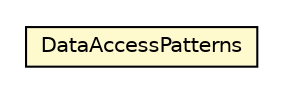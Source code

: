 #!/usr/local/bin/dot
#
# Class diagram 
# Generated by UMLGraph version 5.1 (http://www.umlgraph.org/)
#

digraph G {
	edge [fontname="Helvetica",fontsize=10,labelfontname="Helvetica",labelfontsize=10];
	node [fontname="Helvetica",fontsize=10,shape=plaintext];
	nodesep=0.25;
	ranksep=0.5;
	// pt.ist.fenixframework.pstm.DataAccessPatterns
	c15584 [label=<<table title="pt.ist.fenixframework.pstm.DataAccessPatterns" border="0" cellborder="1" cellspacing="0" cellpadding="2" port="p" bgcolor="lemonChiffon" href="./DataAccessPatterns.html">
		<tr><td><table border="0" cellspacing="0" cellpadding="1">
<tr><td align="center" balign="center"> DataAccessPatterns </td></tr>
		</table></td></tr>
		</table>>, fontname="Helvetica", fontcolor="black", fontsize=10.0];
}

